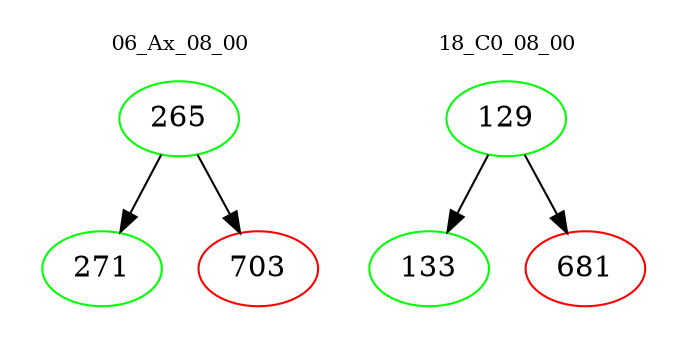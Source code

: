 digraph{
subgraph cluster_0 {
color = white
label = "06_Ax_08_00";
fontsize=10;
T0_265 [label="265", color="green"]
T0_265 -> T0_271 [color="black"]
T0_271 [label="271", color="green"]
T0_265 -> T0_703 [color="black"]
T0_703 [label="703", color="red"]
}
subgraph cluster_1 {
color = white
label = "18_C0_08_00";
fontsize=10;
T1_129 [label="129", color="green"]
T1_129 -> T1_133 [color="black"]
T1_133 [label="133", color="green"]
T1_129 -> T1_681 [color="black"]
T1_681 [label="681", color="red"]
}
}
